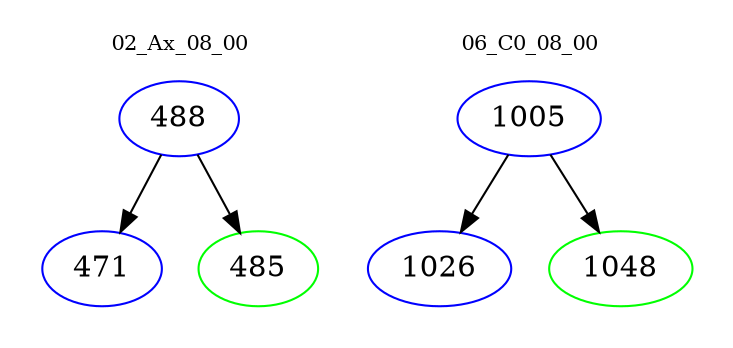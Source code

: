 digraph{
subgraph cluster_0 {
color = white
label = "02_Ax_08_00";
fontsize=10;
T0_488 [label="488", color="blue"]
T0_488 -> T0_471 [color="black"]
T0_471 [label="471", color="blue"]
T0_488 -> T0_485 [color="black"]
T0_485 [label="485", color="green"]
}
subgraph cluster_1 {
color = white
label = "06_C0_08_00";
fontsize=10;
T1_1005 [label="1005", color="blue"]
T1_1005 -> T1_1026 [color="black"]
T1_1026 [label="1026", color="blue"]
T1_1005 -> T1_1048 [color="black"]
T1_1048 [label="1048", color="green"]
}
}
